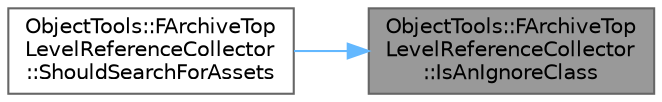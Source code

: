 digraph "ObjectTools::FArchiveTopLevelReferenceCollector::IsAnIgnoreClass"
{
 // INTERACTIVE_SVG=YES
 // LATEX_PDF_SIZE
  bgcolor="transparent";
  edge [fontname=Helvetica,fontsize=10,labelfontname=Helvetica,labelfontsize=10];
  node [fontname=Helvetica,fontsize=10,shape=box,height=0.2,width=0.4];
  rankdir="RL";
  Node1 [id="Node000001",label="ObjectTools::FArchiveTop\lLevelReferenceCollector\l::IsAnIgnoreClass",height=0.2,width=0.4,color="gray40", fillcolor="grey60", style="filled", fontcolor="black",tooltip=" "];
  Node1 -> Node2 [id="edge1_Node000001_Node000002",dir="back",color="steelblue1",style="solid",tooltip=" "];
  Node2 [id="Node000002",label="ObjectTools::FArchiveTop\lLevelReferenceCollector\l::ShouldSearchForAssets",height=0.2,width=0.4,color="grey40", fillcolor="white", style="filled",URL="$d1/d58/classObjectTools_1_1FArchiveTopLevelReferenceCollector.html#a8ed93906b0238abf79afde6c57185e64",tooltip=" "];
}
